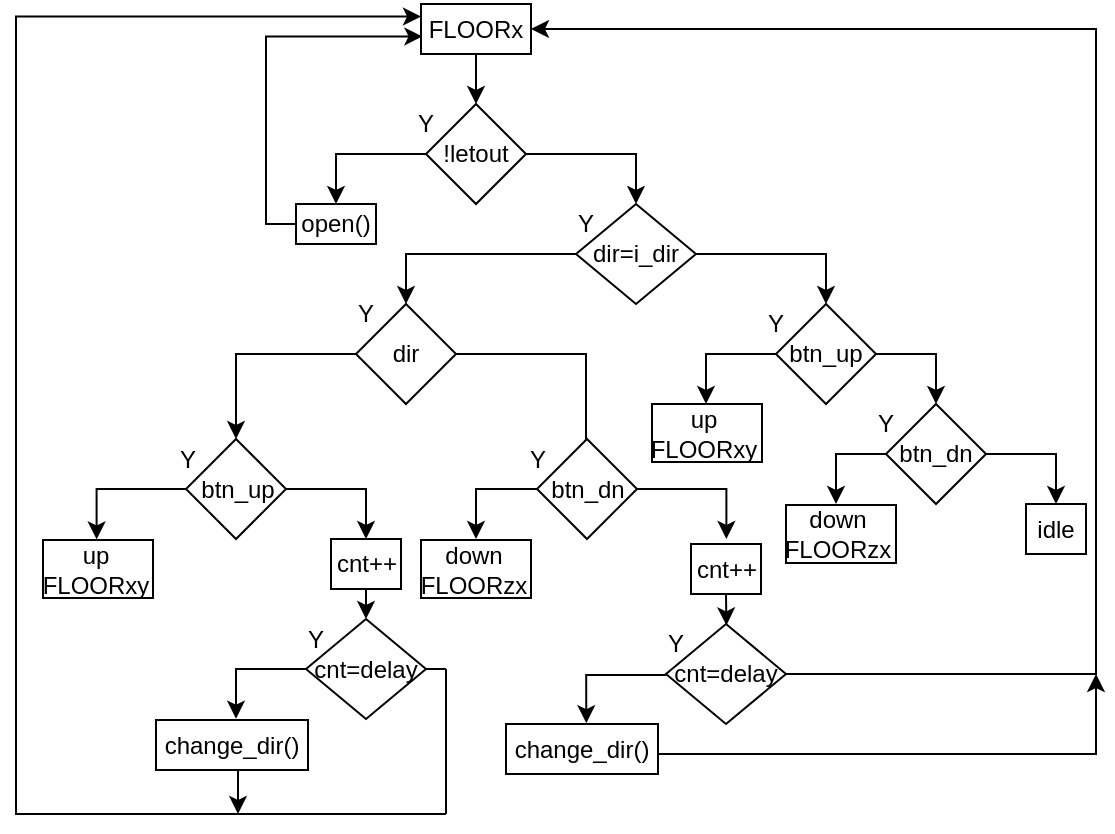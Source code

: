 <mxfile version="10.6.9" type="github"><diagram id="rrpCG6SwKrYgqtDDOhij" name="Page-1"><mxGraphModel dx="1010" dy="577" grid="1" gridSize="5" guides="1" tooltips="1" connect="1" arrows="1" fold="1" page="1" pageScale="1" pageWidth="850" pageHeight="1100" math="0" shadow="0"><root><mxCell id="0"/><mxCell id="1" parent="0"/><mxCell id="ht7sEh6o9dlng3Uz-Mxe-13" style="edgeStyle=orthogonalEdgeStyle;rounded=0;orthogonalLoop=1;jettySize=auto;html=1;exitX=0;exitY=0.5;exitDx=0;exitDy=0;" parent="1" source="ht7sEh6o9dlng3Uz-Mxe-1" edge="1"><mxGeometry relative="1" as="geometry"><mxPoint x="250" y="130" as="targetPoint"/><Array as="points"><mxPoint x="250" y="105"/></Array></mxGeometry></mxCell><mxCell id="ht7sEh6o9dlng3Uz-Mxe-15" style="edgeStyle=orthogonalEdgeStyle;rounded=0;orthogonalLoop=1;jettySize=auto;html=1;exitX=1;exitY=0.5;exitDx=0;exitDy=0;" parent="1" source="ht7sEh6o9dlng3Uz-Mxe-1" edge="1"><mxGeometry relative="1" as="geometry"><mxPoint x="400" y="130" as="targetPoint"/><Array as="points"><mxPoint x="400" y="105"/></Array></mxGeometry></mxCell><mxCell id="ht7sEh6o9dlng3Uz-Mxe-1" value="" style="rhombus;whiteSpace=wrap;html=1;" parent="1" vertex="1"><mxGeometry x="295" y="80" width="50" height="50" as="geometry"/></mxCell><mxCell id="ht7sEh6o9dlng3Uz-Mxe-2" value="" style="rounded=0;whiteSpace=wrap;html=1;" parent="1" vertex="1"><mxGeometry x="230" y="130" width="40" height="20" as="geometry"/></mxCell><mxCell id="ht7sEh6o9dlng3Uz-Mxe-17" style="edgeStyle=orthogonalEdgeStyle;rounded=0;orthogonalLoop=1;jettySize=auto;html=1;exitX=1;exitY=0.5;exitDx=0;exitDy=0;" parent="1" source="ht7sEh6o9dlng3Uz-Mxe-18" edge="1"><mxGeometry relative="1" as="geometry"><mxPoint x="495" y="180" as="targetPoint"/><Array as="points"><mxPoint x="495" y="155"/></Array></mxGeometry></mxCell><mxCell id="ht7sEh6o9dlng3Uz-Mxe-89" style="edgeStyle=orthogonalEdgeStyle;rounded=0;orthogonalLoop=1;jettySize=auto;html=1;exitX=0;exitY=0.5;exitDx=0;exitDy=0;entryX=0.5;entryY=0;entryDx=0;entryDy=0;" parent="1" source="ht7sEh6o9dlng3Uz-Mxe-18" target="ht7sEh6o9dlng3Uz-Mxe-57" edge="1"><mxGeometry relative="1" as="geometry"><Array as="points"><mxPoint x="285" y="155"/></Array></mxGeometry></mxCell><mxCell id="ht7sEh6o9dlng3Uz-Mxe-18" value="" style="rhombus;whiteSpace=wrap;html=1;" parent="1" vertex="1"><mxGeometry x="370" y="130" width="60" height="50" as="geometry"/></mxCell><mxCell id="ht7sEh6o9dlng3Uz-Mxe-25" value="" style="endArrow=classic;html=1;entryX=0.5;entryY=0;entryDx=0;entryDy=0;" parent="1" target="ht7sEh6o9dlng3Uz-Mxe-1" edge="1"><mxGeometry width="50" height="50" relative="1" as="geometry"><mxPoint x="320" y="55" as="sourcePoint"/><mxPoint x="385" y="10" as="targetPoint"/></mxGeometry></mxCell><mxCell id="ht7sEh6o9dlng3Uz-Mxe-193" style="edgeStyle=elbowEdgeStyle;rounded=0;orthogonalLoop=1;jettySize=auto;html=1;entryX=0.013;entryY=0.648;entryDx=0;entryDy=0;entryPerimeter=0;strokeColor=#000000;" parent="1" source="ht7sEh6o9dlng3Uz-Mxe-30" target="ht7sEh6o9dlng3Uz-Mxe-191" edge="1"><mxGeometry relative="1" as="geometry"><Array as="points"><mxPoint x="215" y="95"/></Array></mxGeometry></mxCell><mxCell id="ht7sEh6o9dlng3Uz-Mxe-30" value="open()" style="text;html=1;strokeColor=none;fillColor=none;align=center;verticalAlign=middle;whiteSpace=wrap;rounded=0;" parent="1" vertex="1"><mxGeometry x="230" y="130" width="40" height="20" as="geometry"/></mxCell><mxCell id="ht7sEh6o9dlng3Uz-Mxe-31" value="!letout" style="text;html=1;strokeColor=none;fillColor=none;align=center;verticalAlign=middle;whiteSpace=wrap;rounded=0;" parent="1" vertex="1"><mxGeometry x="300" y="95" width="40" height="20" as="geometry"/></mxCell><mxCell id="ht7sEh6o9dlng3Uz-Mxe-32" value="Y" style="text;html=1;strokeColor=none;fillColor=none;align=center;verticalAlign=middle;whiteSpace=wrap;rounded=0;" parent="1" vertex="1"><mxGeometry x="275" y="80" width="40" height="20" as="geometry"/></mxCell><mxCell id="ht7sEh6o9dlng3Uz-Mxe-33" value="dir=i_dir" style="text;html=1;strokeColor=none;fillColor=none;align=center;verticalAlign=middle;whiteSpace=wrap;rounded=0;" parent="1" vertex="1"><mxGeometry x="380" y="145" width="40" height="20" as="geometry"/></mxCell><mxCell id="ht7sEh6o9dlng3Uz-Mxe-34" value="Y" style="text;html=1;strokeColor=none;fillColor=none;align=center;verticalAlign=middle;whiteSpace=wrap;rounded=0;" parent="1" vertex="1"><mxGeometry x="355" y="130" width="40" height="20" as="geometry"/></mxCell><mxCell id="ht7sEh6o9dlng3Uz-Mxe-56" style="edgeStyle=orthogonalEdgeStyle;rounded=0;orthogonalLoop=1;jettySize=auto;html=1;exitX=1;exitY=0.5;exitDx=0;exitDy=0;" parent="1" source="ht7sEh6o9dlng3Uz-Mxe-57" edge="1"><mxGeometry relative="1" as="geometry"><mxPoint x="375" y="275" as="targetPoint"/><Array as="points"><mxPoint x="375" y="205"/></Array></mxGeometry></mxCell><mxCell id="ht7sEh6o9dlng3Uz-Mxe-186" style="edgeStyle=elbowEdgeStyle;rounded=0;orthogonalLoop=1;jettySize=auto;html=1;exitX=0;exitY=0.5;exitDx=0;exitDy=0;entryX=0.5;entryY=0;entryDx=0;entryDy=0;strokeColor=#000000;" parent="1" source="ht7sEh6o9dlng3Uz-Mxe-57" target="ht7sEh6o9dlng3Uz-Mxe-100" edge="1"><mxGeometry relative="1" as="geometry"><Array as="points"><mxPoint x="200" y="225"/></Array></mxGeometry></mxCell><mxCell id="ht7sEh6o9dlng3Uz-Mxe-57" value="" style="rhombus;whiteSpace=wrap;html=1;" parent="1" vertex="1"><mxGeometry x="260" y="180" width="50" height="50" as="geometry"/></mxCell><mxCell id="ht7sEh6o9dlng3Uz-Mxe-58" value="dir" style="text;html=1;strokeColor=none;fillColor=none;align=center;verticalAlign=middle;whiteSpace=wrap;rounded=0;" parent="1" vertex="1"><mxGeometry x="265" y="195" width="40" height="20" as="geometry"/></mxCell><mxCell id="ht7sEh6o9dlng3Uz-Mxe-59" value="Y" style="text;html=1;strokeColor=none;fillColor=none;align=center;verticalAlign=middle;whiteSpace=wrap;rounded=0;" parent="1" vertex="1"><mxGeometry x="245" y="175" width="40" height="20" as="geometry"/></mxCell><mxCell id="ht7sEh6o9dlng3Uz-Mxe-60" style="edgeStyle=orthogonalEdgeStyle;rounded=0;orthogonalLoop=1;jettySize=auto;html=1;exitX=0;exitY=0.5;exitDx=0;exitDy=0;" parent="1" source="ht7sEh6o9dlng3Uz-Mxe-62" edge="1"><mxGeometry relative="1" as="geometry"><mxPoint x="435" y="230" as="targetPoint"/><Array as="points"><mxPoint x="435" y="205"/><mxPoint x="435" y="230"/></Array></mxGeometry></mxCell><mxCell id="ht7sEh6o9dlng3Uz-Mxe-61" style="edgeStyle=orthogonalEdgeStyle;rounded=0;orthogonalLoop=1;jettySize=auto;html=1;exitX=1;exitY=0.5;exitDx=0;exitDy=0;entryX=0.5;entryY=0;entryDx=0;entryDy=0;" parent="1" source="ht7sEh6o9dlng3Uz-Mxe-62" target="ht7sEh6o9dlng3Uz-Mxe-82" edge="1"><mxGeometry relative="1" as="geometry"><mxPoint x="564.952" y="230.238" as="targetPoint"/><Array as="points"><mxPoint x="550" y="205"/></Array></mxGeometry></mxCell><mxCell id="ht7sEh6o9dlng3Uz-Mxe-62" value="" style="rhombus;whiteSpace=wrap;html=1;" parent="1" vertex="1"><mxGeometry x="470" y="180" width="50" height="50" as="geometry"/></mxCell><mxCell id="ht7sEh6o9dlng3Uz-Mxe-63" value="btn_up" style="text;html=1;strokeColor=none;fillColor=none;align=center;verticalAlign=middle;whiteSpace=wrap;rounded=0;" parent="1" vertex="1"><mxGeometry x="475" y="195" width="40" height="20" as="geometry"/></mxCell><mxCell id="ht7sEh6o9dlng3Uz-Mxe-64" value="Y" style="text;html=1;strokeColor=none;fillColor=none;align=center;verticalAlign=middle;whiteSpace=wrap;rounded=0;" parent="1" vertex="1"><mxGeometry x="450" y="180" width="40" height="20" as="geometry"/></mxCell><mxCell id="ht7sEh6o9dlng3Uz-Mxe-81" style="edgeStyle=orthogonalEdgeStyle;rounded=0;orthogonalLoop=1;jettySize=auto;html=1;exitX=1;exitY=0.5;exitDx=0;exitDy=0;entryX=0.5;entryY=0;entryDx=0;entryDy=0;" parent="1" source="ht7sEh6o9dlng3Uz-Mxe-82" target="ht7sEh6o9dlng3Uz-Mxe-87" edge="1"><mxGeometry relative="1" as="geometry"><mxPoint x="619.714" y="280" as="targetPoint"/><Array as="points"><mxPoint x="610" y="255"/></Array></mxGeometry></mxCell><mxCell id="kUSa9YUqetAIAjyNRHyT-19" style="edgeStyle=orthogonalEdgeStyle;rounded=0;orthogonalLoop=1;jettySize=auto;html=1;" parent="1" source="ht7sEh6o9dlng3Uz-Mxe-82" edge="1"><mxGeometry relative="1" as="geometry"><mxPoint x="500" y="280" as="targetPoint"/><Array as="points"><mxPoint x="500" y="255"/></Array></mxGeometry></mxCell><mxCell id="ht7sEh6o9dlng3Uz-Mxe-82" value="" style="rhombus;whiteSpace=wrap;html=1;" parent="1" vertex="1"><mxGeometry x="525" y="230" width="50" height="50" as="geometry"/></mxCell><mxCell id="ht7sEh6o9dlng3Uz-Mxe-83" value="btn_dn" style="text;html=1;strokeColor=none;fillColor=none;align=center;verticalAlign=middle;whiteSpace=wrap;rounded=0;" parent="1" vertex="1"><mxGeometry x="530" y="245" width="40" height="20" as="geometry"/></mxCell><mxCell id="ht7sEh6o9dlng3Uz-Mxe-84" value="Y" style="text;html=1;strokeColor=none;fillColor=none;align=center;verticalAlign=middle;whiteSpace=wrap;rounded=0;" parent="1" vertex="1"><mxGeometry x="505" y="230" width="40" height="20" as="geometry"/></mxCell><mxCell id="ht7sEh6o9dlng3Uz-Mxe-87" value="" style="rounded=0;whiteSpace=wrap;html=1;" parent="1" vertex="1"><mxGeometry x="595" y="280" width="30" height="25" as="geometry"/></mxCell><mxCell id="ht7sEh6o9dlng3Uz-Mxe-88" value="idle" style="text;html=1;strokeColor=none;fillColor=none;align=center;verticalAlign=middle;whiteSpace=wrap;rounded=0;" parent="1" vertex="1"><mxGeometry x="590" y="282.5" width="40" height="20" as="geometry"/></mxCell><mxCell id="ht7sEh6o9dlng3Uz-Mxe-98" style="edgeStyle=orthogonalEdgeStyle;rounded=0;orthogonalLoop=1;jettySize=auto;html=1;exitX=0;exitY=0.5;exitDx=0;exitDy=0;" parent="1" source="ht7sEh6o9dlng3Uz-Mxe-100" edge="1"><mxGeometry relative="1" as="geometry"><mxPoint x="130.3" y="297.7" as="targetPoint"/><Array as="points"><mxPoint x="130.5" y="272.5"/></Array></mxGeometry></mxCell><mxCell id="ht7sEh6o9dlng3Uz-Mxe-147" style="edgeStyle=orthogonalEdgeStyle;rounded=0;orthogonalLoop=1;jettySize=auto;html=1;exitX=1;exitY=0.5;exitDx=0;exitDy=0;entryX=0.5;entryY=0;entryDx=0;entryDy=0;" parent="1" source="ht7sEh6o9dlng3Uz-Mxe-100" target="ht7sEh6o9dlng3Uz-Mxe-128" edge="1"><mxGeometry relative="1" as="geometry"/></mxCell><mxCell id="ht7sEh6o9dlng3Uz-Mxe-100" value="" style="rhombus;whiteSpace=wrap;html=1;" parent="1" vertex="1"><mxGeometry x="175" y="247.5" width="50" height="50" as="geometry"/></mxCell><mxCell id="ht7sEh6o9dlng3Uz-Mxe-101" value="btn_up" style="text;html=1;strokeColor=none;fillColor=none;align=center;verticalAlign=middle;whiteSpace=wrap;rounded=0;" parent="1" vertex="1"><mxGeometry x="180.5" y="262.5" width="40" height="20" as="geometry"/></mxCell><mxCell id="ht7sEh6o9dlng3Uz-Mxe-102" value="Y" style="text;html=1;strokeColor=none;fillColor=none;align=center;verticalAlign=middle;whiteSpace=wrap;rounded=0;" parent="1" vertex="1"><mxGeometry x="155.5" y="247.5" width="40" height="20" as="geometry"/></mxCell><mxCell id="ht7sEh6o9dlng3Uz-Mxe-119" style="edgeStyle=orthogonalEdgeStyle;rounded=0;orthogonalLoop=1;jettySize=auto;html=1;exitX=0;exitY=0.5;exitDx=0;exitDy=0;" parent="1" source="ht7sEh6o9dlng3Uz-Mxe-121" edge="1"><mxGeometry relative="1" as="geometry"><mxPoint x="320" y="297.5" as="targetPoint"/><Array as="points"><mxPoint x="320" y="272.5"/><mxPoint x="320" y="297.5"/></Array></mxGeometry></mxCell><mxCell id="ht7sEh6o9dlng3Uz-Mxe-120" style="edgeStyle=orthogonalEdgeStyle;rounded=0;orthogonalLoop=1;jettySize=auto;html=1;exitX=1;exitY=0.5;exitDx=0;exitDy=0;" parent="1" source="ht7sEh6o9dlng3Uz-Mxe-121" edge="1"><mxGeometry relative="1" as="geometry"><mxPoint x="445.19" y="297.5" as="targetPoint"/><Array as="points"><mxPoint x="445.5" y="272.5"/></Array></mxGeometry></mxCell><mxCell id="ht7sEh6o9dlng3Uz-Mxe-121" value="" style="rhombus;whiteSpace=wrap;html=1;" parent="1" vertex="1"><mxGeometry x="350.5" y="247.5" width="50" height="50" as="geometry"/></mxCell><mxCell id="ht7sEh6o9dlng3Uz-Mxe-122" value="btn_dn" style="text;html=1;strokeColor=none;fillColor=none;align=center;verticalAlign=middle;whiteSpace=wrap;rounded=0;" parent="1" vertex="1"><mxGeometry x="355.5" y="262.5" width="40" height="20" as="geometry"/></mxCell><mxCell id="ht7sEh6o9dlng3Uz-Mxe-123" value="Y" style="text;html=1;strokeColor=none;fillColor=none;align=center;verticalAlign=middle;whiteSpace=wrap;rounded=0;" parent="1" vertex="1"><mxGeometry x="330.5" y="247.5" width="40" height="20" as="geometry"/></mxCell><mxCell id="ht7sEh6o9dlng3Uz-Mxe-148" style="edgeStyle=orthogonalEdgeStyle;rounded=0;orthogonalLoop=1;jettySize=auto;html=1;exitX=0.5;exitY=1;exitDx=0;exitDy=0;entryX=0.5;entryY=0;entryDx=0;entryDy=0;" parent="1" source="ht7sEh6o9dlng3Uz-Mxe-128" target="ht7sEh6o9dlng3Uz-Mxe-140" edge="1"><mxGeometry relative="1" as="geometry"/></mxCell><mxCell id="ht7sEh6o9dlng3Uz-Mxe-128" value="cnt++" style="rounded=0;whiteSpace=wrap;html=1;" parent="1" vertex="1"><mxGeometry x="247.5" y="297.5" width="35" height="25" as="geometry"/></mxCell><mxCell id="ht7sEh6o9dlng3Uz-Mxe-138" style="edgeStyle=orthogonalEdgeStyle;rounded=0;orthogonalLoop=1;jettySize=auto;html=1;exitX=0;exitY=0.5;exitDx=0;exitDy=0;" parent="1" source="ht7sEh6o9dlng3Uz-Mxe-140" edge="1"><mxGeometry relative="1" as="geometry"><mxPoint x="200" y="387.333" as="targetPoint"/><Array as="points"><mxPoint x="200" y="362.5"/></Array></mxGeometry></mxCell><mxCell id="ht7sEh6o9dlng3Uz-Mxe-140" value="" style="rhombus;whiteSpace=wrap;html=1;" parent="1" vertex="1"><mxGeometry x="235" y="337.5" width="60" height="50" as="geometry"/></mxCell><mxCell id="ht7sEh6o9dlng3Uz-Mxe-141" value="cnt=delay" style="text;html=1;strokeColor=none;fillColor=none;align=center;verticalAlign=middle;whiteSpace=wrap;rounded=0;" parent="1" vertex="1"><mxGeometry x="245" y="352.5" width="40" height="20" as="geometry"/></mxCell><mxCell id="ht7sEh6o9dlng3Uz-Mxe-142" value="Y" style="text;html=1;strokeColor=none;fillColor=none;align=center;verticalAlign=middle;whiteSpace=wrap;rounded=0;" parent="1" vertex="1"><mxGeometry x="220" y="337.5" width="40" height="20" as="geometry"/></mxCell><mxCell id="ht7sEh6o9dlng3Uz-Mxe-178" style="edgeStyle=elbowEdgeStyle;rounded=0;orthogonalLoop=1;jettySize=auto;html=1;strokeColor=#000000;" parent="1" source="ht7sEh6o9dlng3Uz-Mxe-143" edge="1"><mxGeometry relative="1" as="geometry"><mxPoint x="201" y="435" as="targetPoint"/><Array as="points"><mxPoint x="201" y="425"/><mxPoint x="201" y="430"/></Array></mxGeometry></mxCell><mxCell id="ht7sEh6o9dlng3Uz-Mxe-143" value="change_dir()" style="rounded=0;whiteSpace=wrap;html=1;" parent="1" vertex="1"><mxGeometry x="160" y="388" width="76" height="25" as="geometry"/></mxCell><mxCell id="ht7sEh6o9dlng3Uz-Mxe-151" style="edgeStyle=orthogonalEdgeStyle;rounded=0;orthogonalLoop=1;jettySize=auto;html=1;exitX=0.5;exitY=1;exitDx=0;exitDy=0;entryX=0.5;entryY=0;entryDx=0;entryDy=0;" parent="1" source="ht7sEh6o9dlng3Uz-Mxe-152" edge="1"><mxGeometry relative="1" as="geometry"><mxPoint x="445.2" y="340.7" as="targetPoint"/></mxGeometry></mxCell><mxCell id="ht7sEh6o9dlng3Uz-Mxe-152" value="cnt++" style="rounded=0;whiteSpace=wrap;html=1;" parent="1" vertex="1"><mxGeometry x="427.5" y="300" width="35" height="25" as="geometry"/></mxCell><mxCell id="ht7sEh6o9dlng3Uz-Mxe-153" style="edgeStyle=orthogonalEdgeStyle;rounded=0;orthogonalLoop=1;jettySize=auto;html=1;exitX=0;exitY=0.5;exitDx=0;exitDy=0;" parent="1" edge="1"><mxGeometry relative="1" as="geometry"><mxPoint x="375.143" y="389.571" as="targetPoint"/><Array as="points"><mxPoint x="375" y="365"/></Array><mxPoint x="415.2" y="365.5" as="sourcePoint"/></mxGeometry></mxCell><mxCell id="ht7sEh6o9dlng3Uz-Mxe-173" style="edgeStyle=elbowEdgeStyle;rounded=0;orthogonalLoop=1;jettySize=auto;html=1;strokeColor=#000000;entryX=1;entryY=0.5;entryDx=0;entryDy=0;" parent="1" source="ht7sEh6o9dlng3Uz-Mxe-154" target="ht7sEh6o9dlng3Uz-Mxe-191" edge="1"><mxGeometry relative="1" as="geometry"><mxPoint x="350" y="45" as="targetPoint"/><Array as="points"><mxPoint x="630" y="260"/><mxPoint x="645" y="230"/></Array></mxGeometry></mxCell><mxCell id="ht7sEh6o9dlng3Uz-Mxe-154" value="" style="rhombus;whiteSpace=wrap;html=1;" parent="1" vertex="1"><mxGeometry x="415" y="340" width="60" height="50" as="geometry"/></mxCell><mxCell id="ht7sEh6o9dlng3Uz-Mxe-156" value="Y" style="text;html=1;strokeColor=none;fillColor=none;align=center;verticalAlign=middle;whiteSpace=wrap;rounded=0;" parent="1" vertex="1"><mxGeometry x="400" y="340" width="40" height="20" as="geometry"/></mxCell><mxCell id="ht7sEh6o9dlng3Uz-Mxe-182" style="edgeStyle=elbowEdgeStyle;rounded=0;orthogonalLoop=1;jettySize=auto;html=1;strokeColor=#000000;" parent="1" source="ht7sEh6o9dlng3Uz-Mxe-157" edge="1"><mxGeometry relative="1" as="geometry"><mxPoint x="630" y="365" as="targetPoint"/><Array as="points"><mxPoint x="630" y="405"/><mxPoint x="520" y="400"/><mxPoint x="520" y="395"/></Array></mxGeometry></mxCell><mxCell id="ht7sEh6o9dlng3Uz-Mxe-157" value="change_dir()" style="rounded=0;whiteSpace=wrap;html=1;" parent="1" vertex="1"><mxGeometry x="335" y="390" width="76" height="25" as="geometry"/></mxCell><mxCell id="ht7sEh6o9dlng3Uz-Mxe-161" value="" style="endArrow=none;html=1;entryX=1;entryY=0.5;entryDx=0;entryDy=0;" parent="1" target="ht7sEh6o9dlng3Uz-Mxe-140" edge="1"><mxGeometry width="50" height="50" relative="1" as="geometry"><mxPoint x="295" y="362.5" as="sourcePoint"/><mxPoint x="270" y="442.5" as="targetPoint"/></mxGeometry></mxCell><mxCell id="ht7sEh6o9dlng3Uz-Mxe-166" style="edgeStyle=elbowEdgeStyle;rounded=0;orthogonalLoop=1;jettySize=auto;html=1;strokeColor=#000000;entryX=0;entryY=0.25;entryDx=0;entryDy=0;" parent="1" target="ht7sEh6o9dlng3Uz-Mxe-191" edge="1"><mxGeometry relative="1" as="geometry"><mxPoint x="230" y="50" as="targetPoint"/><mxPoint x="305" y="435" as="sourcePoint"/><Array as="points"><mxPoint x="90" y="395"/><mxPoint x="70" y="365"/><mxPoint x="125" y="410"/><mxPoint x="125" y="355"/><mxPoint x="70" y="430"/><mxPoint x="75" y="200"/><mxPoint x="100" y="425"/><mxPoint x="60" y="380"/><mxPoint x="50" y="200"/><mxPoint x="315" y="360"/><mxPoint x="110" y="430"/><mxPoint x="45" y="430"/><mxPoint x="325" y="390"/></Array></mxGeometry></mxCell><mxCell id="ht7sEh6o9dlng3Uz-Mxe-170" value="" style="endArrow=none;html=1;strokeColor=#000000;" parent="1" edge="1"><mxGeometry width="50" height="50" relative="1" as="geometry"><mxPoint x="305" y="435" as="sourcePoint"/><mxPoint x="305" y="362.5" as="targetPoint"/></mxGeometry></mxCell><mxCell id="ht7sEh6o9dlng3Uz-Mxe-171" value="" style="endArrow=none;html=1;strokeColor=#000000;exitX=1;exitY=0.5;exitDx=0;exitDy=0;" parent="1" source="ht7sEh6o9dlng3Uz-Mxe-140" edge="1"><mxGeometry width="50" height="50" relative="1" as="geometry"><mxPoint x="285" y="392.426" as="sourcePoint"/><mxPoint x="305" y="362.5" as="targetPoint"/></mxGeometry></mxCell><mxCell id="ht7sEh6o9dlng3Uz-Mxe-179" value="cnt=delay" style="text;html=1;strokeColor=none;fillColor=none;align=center;verticalAlign=middle;whiteSpace=wrap;rounded=0;" parent="1" vertex="1"><mxGeometry x="425" y="355" width="40" height="20" as="geometry"/></mxCell><mxCell id="ht7sEh6o9dlng3Uz-Mxe-191" value="" style="rounded=0;whiteSpace=wrap;html=1;" parent="1" vertex="1"><mxGeometry x="292.5" y="30" width="55" height="25" as="geometry"/></mxCell><mxCell id="ht7sEh6o9dlng3Uz-Mxe-192" value="FLOORx" style="text;html=1;strokeColor=none;fillColor=none;align=center;verticalAlign=middle;whiteSpace=wrap;rounded=0;" parent="1" vertex="1"><mxGeometry x="300" y="32.5" width="40" height="20" as="geometry"/></mxCell><mxCell id="kUSa9YUqetAIAjyNRHyT-3" value="" style="rounded=0;whiteSpace=wrap;html=1;" parent="1" vertex="1"><mxGeometry x="103.5" y="298" width="55" height="29" as="geometry"/></mxCell><mxCell id="kUSa9YUqetAIAjyNRHyT-4" value="&lt;div&gt;up&lt;/div&gt;&lt;div&gt;FLOORxy&lt;br&gt;&lt;/div&gt;" style="text;html=1;strokeColor=none;fillColor=none;align=center;verticalAlign=middle;whiteSpace=wrap;rounded=0;" parent="1" vertex="1"><mxGeometry x="109.5" y="302.5" width="40" height="20" as="geometry"/></mxCell><mxCell id="kUSa9YUqetAIAjyNRHyT-5" value="" style="rounded=0;whiteSpace=wrap;html=1;" parent="1" vertex="1"><mxGeometry x="408" y="230" width="55" height="29" as="geometry"/></mxCell><mxCell id="kUSa9YUqetAIAjyNRHyT-6" value="&lt;div&gt;up&lt;/div&gt;&lt;div&gt;FLOORxy&lt;br&gt;&lt;/div&gt;" style="text;html=1;strokeColor=none;fillColor=none;align=center;verticalAlign=middle;whiteSpace=wrap;rounded=0;" parent="1" vertex="1"><mxGeometry x="414" y="234.5" width="40" height="20" as="geometry"/></mxCell><mxCell id="kUSa9YUqetAIAjyNRHyT-15" value="" style="rounded=0;whiteSpace=wrap;html=1;" parent="1" vertex="1"><mxGeometry x="292.5" y="298" width="55" height="29" as="geometry"/></mxCell><mxCell id="kUSa9YUqetAIAjyNRHyT-16" value="&lt;div&gt;down&lt;br&gt;&lt;/div&gt;&lt;div&gt;FLOORzx&lt;br&gt;&lt;/div&gt;" style="text;html=1;strokeColor=none;fillColor=none;align=center;verticalAlign=middle;whiteSpace=wrap;rounded=0;" parent="1" vertex="1"><mxGeometry x="298.5" y="302.5" width="40" height="20" as="geometry"/></mxCell><mxCell id="kUSa9YUqetAIAjyNRHyT-17" value="" style="rounded=0;whiteSpace=wrap;html=1;" parent="1" vertex="1"><mxGeometry x="475" y="280.5" width="55" height="29" as="geometry"/></mxCell><mxCell id="kUSa9YUqetAIAjyNRHyT-18" value="&lt;div&gt;down&lt;br&gt;&lt;/div&gt;&lt;div&gt;FLOORzx&lt;br&gt;&lt;/div&gt;" style="text;html=1;strokeColor=none;fillColor=none;align=center;verticalAlign=middle;whiteSpace=wrap;rounded=0;" parent="1" vertex="1"><mxGeometry x="481" y="285" width="40" height="20" as="geometry"/></mxCell></root></mxGraphModel></diagram><diagram id="mN3R9alNjMafPGZZiUs1" name="Page-2"><mxGraphModel dx="763" dy="512" grid="1" gridSize="10" guides="1" tooltips="1" connect="1" arrows="1" fold="1" page="1" pageScale="1" pageWidth="850" pageHeight="1100" math="0" shadow="0"><root><mxCell id="_q9QcNVQdaXwzfWlskm6-0"/><mxCell id="_q9QcNVQdaXwzfWlskm6-1" parent="_q9QcNVQdaXwzfWlskm6-0"/><mxCell id="vKSHDAKjVl4TLKMgiiu6-73" style="edgeStyle=elbowEdgeStyle;rounded=0;orthogonalLoop=1;jettySize=auto;html=1;exitX=1;exitY=0.5;exitDx=0;exitDy=0;entryX=1;entryY=0.5;entryDx=0;entryDy=0;strokeColor=#000000;" parent="_q9QcNVQdaXwzfWlskm6-1" source="vKSHDAKjVl4TLKMgiiu6-2" target="vKSHDAKjVl4TLKMgiiu6-70" edge="1"><mxGeometry relative="1" as="geometry"><Array as="points"><mxPoint x="574.5" y="85"/></Array></mxGeometry></mxCell><mxCell id="vKSHDAKjVl4TLKMgiiu6-74" style="edgeStyle=elbowEdgeStyle;rounded=0;orthogonalLoop=1;jettySize=auto;html=1;exitX=0;exitY=0.5;exitDx=0;exitDy=0;entryX=0.5;entryY=0;entryDx=0;entryDy=0;strokeColor=#000000;" parent="_q9QcNVQdaXwzfWlskm6-1" source="vKSHDAKjVl4TLKMgiiu6-2" target="vKSHDAKjVl4TLKMgiiu6-6" edge="1"><mxGeometry relative="1" as="geometry"><Array as="points"><mxPoint x="440" y="135"/></Array></mxGeometry></mxCell><mxCell id="vKSHDAKjVl4TLKMgiiu6-2" value="" style="rhombus;whiteSpace=wrap;html=1;" parent="_q9QcNVQdaXwzfWlskm6-1" vertex="1"><mxGeometry x="474.5" y="95" width="60" height="50" as="geometry"/></mxCell><mxCell id="ABGwDjHpaD2PtRi6m_ME-53" style="edgeStyle=orthogonalEdgeStyle;rounded=0;orthogonalLoop=1;jettySize=auto;html=1;entryX=0.5;entryY=0;entryDx=0;entryDy=0;" edge="1" parent="_q9QcNVQdaXwzfWlskm6-1" source="vKSHDAKjVl4TLKMgiiu6-6" target="ABGwDjHpaD2PtRi6m_ME-33"><mxGeometry relative="1" as="geometry"/></mxCell><mxCell id="vKSHDAKjVl4TLKMgiiu6-6" value="" style="rhombus;whiteSpace=wrap;html=1;" parent="_q9QcNVQdaXwzfWlskm6-1" vertex="1"><mxGeometry x="415" y="150" width="50" height="50" as="geometry"/></mxCell><mxCell id="vKSHDAKjVl4TLKMgiiu6-7" value="" style="endArrow=classic;html=1;entryX=0.5;entryY=0;entryDx=0;entryDy=0;" parent="_q9QcNVQdaXwzfWlskm6-1" target="vKSHDAKjVl4TLKMgiiu6-2" edge="1"><mxGeometry width="50" height="50" relative="1" as="geometry"><mxPoint x="504.5" y="70" as="sourcePoint"/><mxPoint x="569.5" y="25" as="targetPoint"/></mxGeometry></mxCell><mxCell id="vKSHDAKjVl4TLKMgiiu6-10" value="reached" style="text;html=1;strokeColor=none;fillColor=none;align=center;verticalAlign=middle;whiteSpace=wrap;rounded=0;" parent="_q9QcNVQdaXwzfWlskm6-1" vertex="1"><mxGeometry x="484.5" y="110" width="40" height="20" as="geometry"/></mxCell><mxCell id="vKSHDAKjVl4TLKMgiiu6-11" value="Y" style="text;html=1;strokeColor=none;fillColor=none;align=center;verticalAlign=middle;whiteSpace=wrap;rounded=0;" parent="_q9QcNVQdaXwzfWlskm6-1" vertex="1"><mxGeometry x="459.5" y="95" width="40" height="20" as="geometry"/></mxCell><mxCell id="ABGwDjHpaD2PtRi6m_ME-9" style="edgeStyle=orthogonalEdgeStyle;rounded=0;orthogonalLoop=1;jettySize=auto;html=1;entryX=0.5;entryY=0;entryDx=0;entryDy=0;" edge="1" parent="_q9QcNVQdaXwzfWlskm6-1" target="ABGwDjHpaD2PtRi6m_ME-1"><mxGeometry relative="1" as="geometry"><mxPoint x="415" y="175" as="sourcePoint"/></mxGeometry></mxCell><mxCell id="vKSHDAKjVl4TLKMgiiu6-12" value="dir" style="text;html=1;strokeColor=none;fillColor=none;align=center;verticalAlign=middle;whiteSpace=wrap;rounded=0;" parent="_q9QcNVQdaXwzfWlskm6-1" vertex="1"><mxGeometry x="420" y="165" width="40" height="20" as="geometry"/></mxCell><mxCell id="vKSHDAKjVl4TLKMgiiu6-13" value="Y" style="text;html=1;strokeColor=none;fillColor=none;align=center;verticalAlign=middle;whiteSpace=wrap;rounded=0;" parent="_q9QcNVQdaXwzfWlskm6-1" vertex="1"><mxGeometry x="395" y="150" width="40" height="20" as="geometry"/></mxCell><mxCell id="vKSHDAKjVl4TLKMgiiu6-70" value="" style="rounded=0;whiteSpace=wrap;html=1;" parent="_q9QcNVQdaXwzfWlskm6-1" vertex="1"><mxGeometry x="472" y="45" width="65" height="25" as="geometry"/></mxCell><mxCell id="vKSHDAKjVl4TLKMgiiu6-71" value="FLOORxy" style="text;html=1;strokeColor=none;fillColor=none;align=center;verticalAlign=middle;whiteSpace=wrap;rounded=0;" parent="_q9QcNVQdaXwzfWlskm6-1" vertex="1"><mxGeometry x="484.5" y="47.5" width="40" height="20" as="geometry"/></mxCell><mxCell id="ABGwDjHpaD2PtRi6m_ME-0" style="edgeStyle=orthogonalEdgeStyle;rounded=0;orthogonalLoop=1;jettySize=auto;html=1;exitX=0;exitY=0.5;exitDx=0;exitDy=0;" edge="1" parent="_q9QcNVQdaXwzfWlskm6-1" source="ABGwDjHpaD2PtRi6m_ME-1"><mxGeometry relative="1" as="geometry"><mxPoint x="246" y="256.5" as="targetPoint"/><Array as="points"><mxPoint x="246" y="231.5"/></Array></mxGeometry></mxCell><mxCell id="ABGwDjHpaD2PtRi6m_ME-23" style="edgeStyle=orthogonalEdgeStyle;rounded=0;orthogonalLoop=1;jettySize=auto;html=1;" edge="1" parent="_q9QcNVQdaXwzfWlskm6-1" source="ABGwDjHpaD2PtRi6m_ME-1" target="ABGwDjHpaD2PtRi6m_ME-16"><mxGeometry relative="1" as="geometry"/></mxCell><mxCell id="ABGwDjHpaD2PtRi6m_ME-1" value="" style="rhombus;whiteSpace=wrap;html=1;" vertex="1" parent="_q9QcNVQdaXwzfWlskm6-1"><mxGeometry x="281" y="206.5" width="60" height="50" as="geometry"/></mxCell><mxCell id="ABGwDjHpaD2PtRi6m_ME-2" value="btn_up" style="text;html=1;strokeColor=none;fillColor=none;align=center;verticalAlign=middle;whiteSpace=wrap;rounded=0;" vertex="1" parent="_q9QcNVQdaXwzfWlskm6-1"><mxGeometry x="291" y="221.5" width="40" height="20" as="geometry"/></mxCell><mxCell id="ABGwDjHpaD2PtRi6m_ME-3" value="Y" style="text;html=1;strokeColor=none;fillColor=none;align=center;verticalAlign=middle;whiteSpace=wrap;rounded=0;" vertex="1" parent="_q9QcNVQdaXwzfWlskm6-1"><mxGeometry x="266" y="206.5" width="40" height="20" as="geometry"/></mxCell><mxCell id="ABGwDjHpaD2PtRi6m_ME-6" value="" style="endArrow=none;html=1;entryX=1;entryY=0.5;entryDx=0;entryDy=0;" edge="1" parent="_q9QcNVQdaXwzfWlskm6-1" target="ABGwDjHpaD2PtRi6m_ME-1"><mxGeometry width="50" height="50" relative="1" as="geometry"><mxPoint x="341" y="231.5" as="sourcePoint"/><mxPoint x="316" y="311.5" as="targetPoint"/></mxGeometry></mxCell><mxCell id="ABGwDjHpaD2PtRi6m_ME-12" value="" style="rounded=0;whiteSpace=wrap;html=1;" vertex="1" parent="_q9QcNVQdaXwzfWlskm6-1"><mxGeometry x="220" y="257" width="55" height="29" as="geometry"/></mxCell><mxCell id="ABGwDjHpaD2PtRi6m_ME-13" value="&lt;div&gt;up&lt;/div&gt;&lt;div&gt;FLOORy&lt;br&gt;&lt;/div&gt;" style="text;html=1;strokeColor=none;fillColor=none;align=center;verticalAlign=middle;whiteSpace=wrap;rounded=0;" vertex="1" parent="_q9QcNVQdaXwzfWlskm6-1"><mxGeometry x="226" y="261.5" width="40" height="20" as="geometry"/></mxCell><mxCell id="ABGwDjHpaD2PtRi6m_ME-30" style="edgeStyle=orthogonalEdgeStyle;rounded=0;orthogonalLoop=1;jettySize=auto;html=1;" edge="1" parent="_q9QcNVQdaXwzfWlskm6-1" source="ABGwDjHpaD2PtRi6m_ME-16" target="ABGwDjHpaD2PtRi6m_ME-25"><mxGeometry relative="1" as="geometry"><Array as="points"><mxPoint x="310" y="316"/></Array></mxGeometry></mxCell><mxCell id="ABGwDjHpaD2PtRi6m_ME-52" style="edgeStyle=orthogonalEdgeStyle;rounded=0;orthogonalLoop=1;jettySize=auto;html=1;entryX=0.5;entryY=0;entryDx=0;entryDy=0;" edge="1" parent="_q9QcNVQdaXwzfWlskm6-1" source="ABGwDjHpaD2PtRi6m_ME-16" target="ABGwDjHpaD2PtRi6m_ME-49"><mxGeometry relative="1" as="geometry"><Array as="points"><mxPoint x="430" y="316"/><mxPoint x="430" y="340"/></Array></mxGeometry></mxCell><mxCell id="ABGwDjHpaD2PtRi6m_ME-16" value="" style="rhombus;whiteSpace=wrap;html=1;" vertex="1" parent="_q9QcNVQdaXwzfWlskm6-1"><mxGeometry x="347" y="291" width="60" height="50" as="geometry"/></mxCell><mxCell id="ABGwDjHpaD2PtRi6m_ME-17" value="btn_dn" style="text;html=1;strokeColor=none;fillColor=none;align=center;verticalAlign=middle;whiteSpace=wrap;rounded=0;" vertex="1" parent="_q9QcNVQdaXwzfWlskm6-1"><mxGeometry x="357" y="306" width="40" height="20" as="geometry"/></mxCell><mxCell id="ABGwDjHpaD2PtRi6m_ME-18" value="Y" style="text;html=1;strokeColor=none;fillColor=none;align=center;verticalAlign=middle;whiteSpace=wrap;rounded=0;" vertex="1" parent="_q9QcNVQdaXwzfWlskm6-1"><mxGeometry x="332" y="291" width="40" height="20" as="geometry"/></mxCell><mxCell id="ABGwDjHpaD2PtRi6m_ME-19" value="" style="endArrow=none;html=1;entryX=1;entryY=0.5;entryDx=0;entryDy=0;" edge="1" parent="_q9QcNVQdaXwzfWlskm6-1" target="ABGwDjHpaD2PtRi6m_ME-16"><mxGeometry width="50" height="50" relative="1" as="geometry"><mxPoint x="407" y="316" as="sourcePoint"/><mxPoint x="382" y="396" as="targetPoint"/></mxGeometry></mxCell><mxCell id="ABGwDjHpaD2PtRi6m_ME-21" value="" style="rounded=0;whiteSpace=wrap;html=1;" vertex="1" parent="_q9QcNVQdaXwzfWlskm6-1"><mxGeometry x="283" y="395" width="55" height="29" as="geometry"/></mxCell><mxCell id="ABGwDjHpaD2PtRi6m_ME-22" value="&lt;div&gt;up&lt;/div&gt;&lt;div&gt;FLOORy&lt;br&gt;&lt;/div&gt;" style="text;html=1;strokeColor=none;fillColor=none;align=center;verticalAlign=middle;whiteSpace=wrap;rounded=0;" vertex="1" parent="_q9QcNVQdaXwzfWlskm6-1"><mxGeometry x="289" y="399.5" width="40" height="20" as="geometry"/></mxCell><mxCell id="ABGwDjHpaD2PtRi6m_ME-29" style="edgeStyle=orthogonalEdgeStyle;rounded=0;orthogonalLoop=1;jettySize=auto;html=1;entryX=0.5;entryY=0;entryDx=0;entryDy=0;" edge="1" parent="_q9QcNVQdaXwzfWlskm6-1" source="ABGwDjHpaD2PtRi6m_ME-25" target="ABGwDjHpaD2PtRi6m_ME-21"><mxGeometry relative="1" as="geometry"/></mxCell><mxCell id="ABGwDjHpaD2PtRi6m_ME-25" value="change_dir()" style="rounded=0;whiteSpace=wrap;html=1;" vertex="1" parent="_q9QcNVQdaXwzfWlskm6-1"><mxGeometry x="272.5" y="341" width="76" height="25" as="geometry"/></mxCell><mxCell id="ABGwDjHpaD2PtRi6m_ME-31" style="edgeStyle=orthogonalEdgeStyle;rounded=0;orthogonalLoop=1;jettySize=auto;html=1;exitX=0;exitY=0.5;exitDx=0;exitDy=0;" edge="1" parent="_q9QcNVQdaXwzfWlskm6-1" source="ABGwDjHpaD2PtRi6m_ME-33"><mxGeometry relative="1" as="geometry"><mxPoint x="500.5" y="257" as="targetPoint"/><Array as="points"><mxPoint x="500.5" y="231.5"/></Array></mxGeometry></mxCell><mxCell id="ABGwDjHpaD2PtRi6m_ME-32" style="edgeStyle=orthogonalEdgeStyle;rounded=0;orthogonalLoop=1;jettySize=auto;html=1;" edge="1" parent="_q9QcNVQdaXwzfWlskm6-1" source="ABGwDjHpaD2PtRi6m_ME-33" target="ABGwDjHpaD2PtRi6m_ME-40"><mxGeometry relative="1" as="geometry"/></mxCell><mxCell id="ABGwDjHpaD2PtRi6m_ME-33" value="" style="rhombus;whiteSpace=wrap;html=1;" vertex="1" parent="_q9QcNVQdaXwzfWlskm6-1"><mxGeometry x="535.5" y="206.5" width="60" height="50" as="geometry"/></mxCell><mxCell id="ABGwDjHpaD2PtRi6m_ME-34" value="&lt;div&gt;btn_dn&lt;/div&gt;" style="text;html=1;strokeColor=none;fillColor=none;align=center;verticalAlign=middle;whiteSpace=wrap;rounded=0;" vertex="1" parent="_q9QcNVQdaXwzfWlskm6-1"><mxGeometry x="545.5" y="221.5" width="40" height="20" as="geometry"/></mxCell><mxCell id="ABGwDjHpaD2PtRi6m_ME-35" value="Y" style="text;html=1;strokeColor=none;fillColor=none;align=center;verticalAlign=middle;whiteSpace=wrap;rounded=0;" vertex="1" parent="_q9QcNVQdaXwzfWlskm6-1"><mxGeometry x="520.5" y="206.5" width="40" height="20" as="geometry"/></mxCell><mxCell id="ABGwDjHpaD2PtRi6m_ME-36" value="" style="endArrow=none;html=1;entryX=1;entryY=0.5;entryDx=0;entryDy=0;" edge="1" parent="_q9QcNVQdaXwzfWlskm6-1" target="ABGwDjHpaD2PtRi6m_ME-33"><mxGeometry width="50" height="50" relative="1" as="geometry"><mxPoint x="595.5" y="231.5" as="sourcePoint"/><mxPoint x="570.5" y="311.5" as="targetPoint"/></mxGeometry></mxCell><mxCell id="ABGwDjHpaD2PtRi6m_ME-37" value="" style="rounded=0;whiteSpace=wrap;html=1;" vertex="1" parent="_q9QcNVQdaXwzfWlskm6-1"><mxGeometry x="474.5" y="257" width="55" height="29" as="geometry"/></mxCell><mxCell id="ABGwDjHpaD2PtRi6m_ME-38" value="&lt;div&gt;down&lt;br&gt;&lt;/div&gt;&lt;div&gt;FLOORx&lt;br&gt;&lt;/div&gt;" style="text;html=1;strokeColor=none;fillColor=none;align=center;verticalAlign=middle;whiteSpace=wrap;rounded=0;" vertex="1" parent="_q9QcNVQdaXwzfWlskm6-1"><mxGeometry x="480.5" y="261.5" width="40" height="20" as="geometry"/></mxCell><mxCell id="ABGwDjHpaD2PtRi6m_ME-39" style="edgeStyle=orthogonalEdgeStyle;rounded=0;orthogonalLoop=1;jettySize=auto;html=1;" edge="1" parent="_q9QcNVQdaXwzfWlskm6-1" source="ABGwDjHpaD2PtRi6m_ME-40" target="ABGwDjHpaD2PtRi6m_ME-48"><mxGeometry relative="1" as="geometry"><Array as="points"><mxPoint x="564.5" y="316"/></Array></mxGeometry></mxCell><mxCell id="ABGwDjHpaD2PtRi6m_ME-57" style="edgeStyle=orthogonalEdgeStyle;rounded=0;orthogonalLoop=1;jettySize=auto;html=1;entryX=0.5;entryY=0;entryDx=0;entryDy=0;" edge="1" parent="_q9QcNVQdaXwzfWlskm6-1" source="ABGwDjHpaD2PtRi6m_ME-40" target="ABGwDjHpaD2PtRi6m_ME-54"><mxGeometry relative="1" as="geometry"><Array as="points"><mxPoint x="689" y="316"/></Array></mxGeometry></mxCell><mxCell id="ABGwDjHpaD2PtRi6m_ME-40" value="" style="rhombus;whiteSpace=wrap;html=1;" vertex="1" parent="_q9QcNVQdaXwzfWlskm6-1"><mxGeometry x="601.5" y="291" width="60" height="50" as="geometry"/></mxCell><mxCell id="ABGwDjHpaD2PtRi6m_ME-41" value="btn_up" style="text;html=1;strokeColor=none;fillColor=none;align=center;verticalAlign=middle;whiteSpace=wrap;rounded=0;" vertex="1" parent="_q9QcNVQdaXwzfWlskm6-1"><mxGeometry x="611.5" y="306" width="40" height="20" as="geometry"/></mxCell><mxCell id="ABGwDjHpaD2PtRi6m_ME-42" value="Y" style="text;html=1;strokeColor=none;fillColor=none;align=center;verticalAlign=middle;whiteSpace=wrap;rounded=0;" vertex="1" parent="_q9QcNVQdaXwzfWlskm6-1"><mxGeometry x="586.5" y="291" width="40" height="20" as="geometry"/></mxCell><mxCell id="ABGwDjHpaD2PtRi6m_ME-43" value="" style="endArrow=none;html=1;entryX=1;entryY=0.5;entryDx=0;entryDy=0;" edge="1" parent="_q9QcNVQdaXwzfWlskm6-1" target="ABGwDjHpaD2PtRi6m_ME-40"><mxGeometry width="50" height="50" relative="1" as="geometry"><mxPoint x="661.5" y="316" as="sourcePoint"/><mxPoint x="636.5" y="396" as="targetPoint"/></mxGeometry></mxCell><mxCell id="ABGwDjHpaD2PtRi6m_ME-45" value="" style="rounded=0;whiteSpace=wrap;html=1;" vertex="1" parent="_q9QcNVQdaXwzfWlskm6-1"><mxGeometry x="537.5" y="395" width="55" height="29" as="geometry"/></mxCell><mxCell id="ABGwDjHpaD2PtRi6m_ME-46" value="&lt;div&gt;down&lt;br&gt;&lt;/div&gt;&lt;div&gt;FLOORx&lt;br&gt;&lt;/div&gt;" style="text;html=1;strokeColor=none;fillColor=none;align=center;verticalAlign=middle;whiteSpace=wrap;rounded=0;" vertex="1" parent="_q9QcNVQdaXwzfWlskm6-1"><mxGeometry x="543.5" y="399.5" width="40" height="20" as="geometry"/></mxCell><mxCell id="ABGwDjHpaD2PtRi6m_ME-47" style="edgeStyle=orthogonalEdgeStyle;rounded=0;orthogonalLoop=1;jettySize=auto;html=1;entryX=0.5;entryY=0;entryDx=0;entryDy=0;" edge="1" parent="_q9QcNVQdaXwzfWlskm6-1" source="ABGwDjHpaD2PtRi6m_ME-48" target="ABGwDjHpaD2PtRi6m_ME-45"><mxGeometry relative="1" as="geometry"/></mxCell><mxCell id="ABGwDjHpaD2PtRi6m_ME-48" value="change_dir()" style="rounded=0;whiteSpace=wrap;html=1;" vertex="1" parent="_q9QcNVQdaXwzfWlskm6-1"><mxGeometry x="527" y="341" width="76" height="25" as="geometry"/></mxCell><mxCell id="ABGwDjHpaD2PtRi6m_ME-49" value="" style="rounded=0;whiteSpace=wrap;html=1;" vertex="1" parent="_q9QcNVQdaXwzfWlskm6-1"><mxGeometry x="402" y="360" width="55" height="29" as="geometry"/></mxCell><mxCell id="ABGwDjHpaD2PtRi6m_ME-50" value="&lt;div&gt;up&lt;/div&gt;&lt;div&gt;FLOORyz&lt;br&gt;&lt;/div&gt;" style="text;html=1;strokeColor=none;fillColor=none;align=center;verticalAlign=middle;whiteSpace=wrap;rounded=0;" vertex="1" parent="_q9QcNVQdaXwzfWlskm6-1"><mxGeometry x="408" y="364.5" width="40" height="20" as="geometry"/></mxCell><mxCell id="ABGwDjHpaD2PtRi6m_ME-54" value="" style="rounded=0;whiteSpace=wrap;html=1;" vertex="1" parent="_q9QcNVQdaXwzfWlskm6-1"><mxGeometry x="661.5" y="360" width="55" height="29" as="geometry"/></mxCell><mxCell id="ABGwDjHpaD2PtRi6m_ME-55" value="&lt;div&gt;down&lt;br&gt;&lt;/div&gt;&lt;div&gt;FLOORzx&lt;br&gt;&lt;/div&gt;" style="text;html=1;strokeColor=none;fillColor=none;align=center;verticalAlign=middle;whiteSpace=wrap;rounded=0;" vertex="1" parent="_q9QcNVQdaXwzfWlskm6-1"><mxGeometry x="667.5" y="364.5" width="40" height="20" as="geometry"/></mxCell></root></mxGraphModel></diagram></mxfile>
